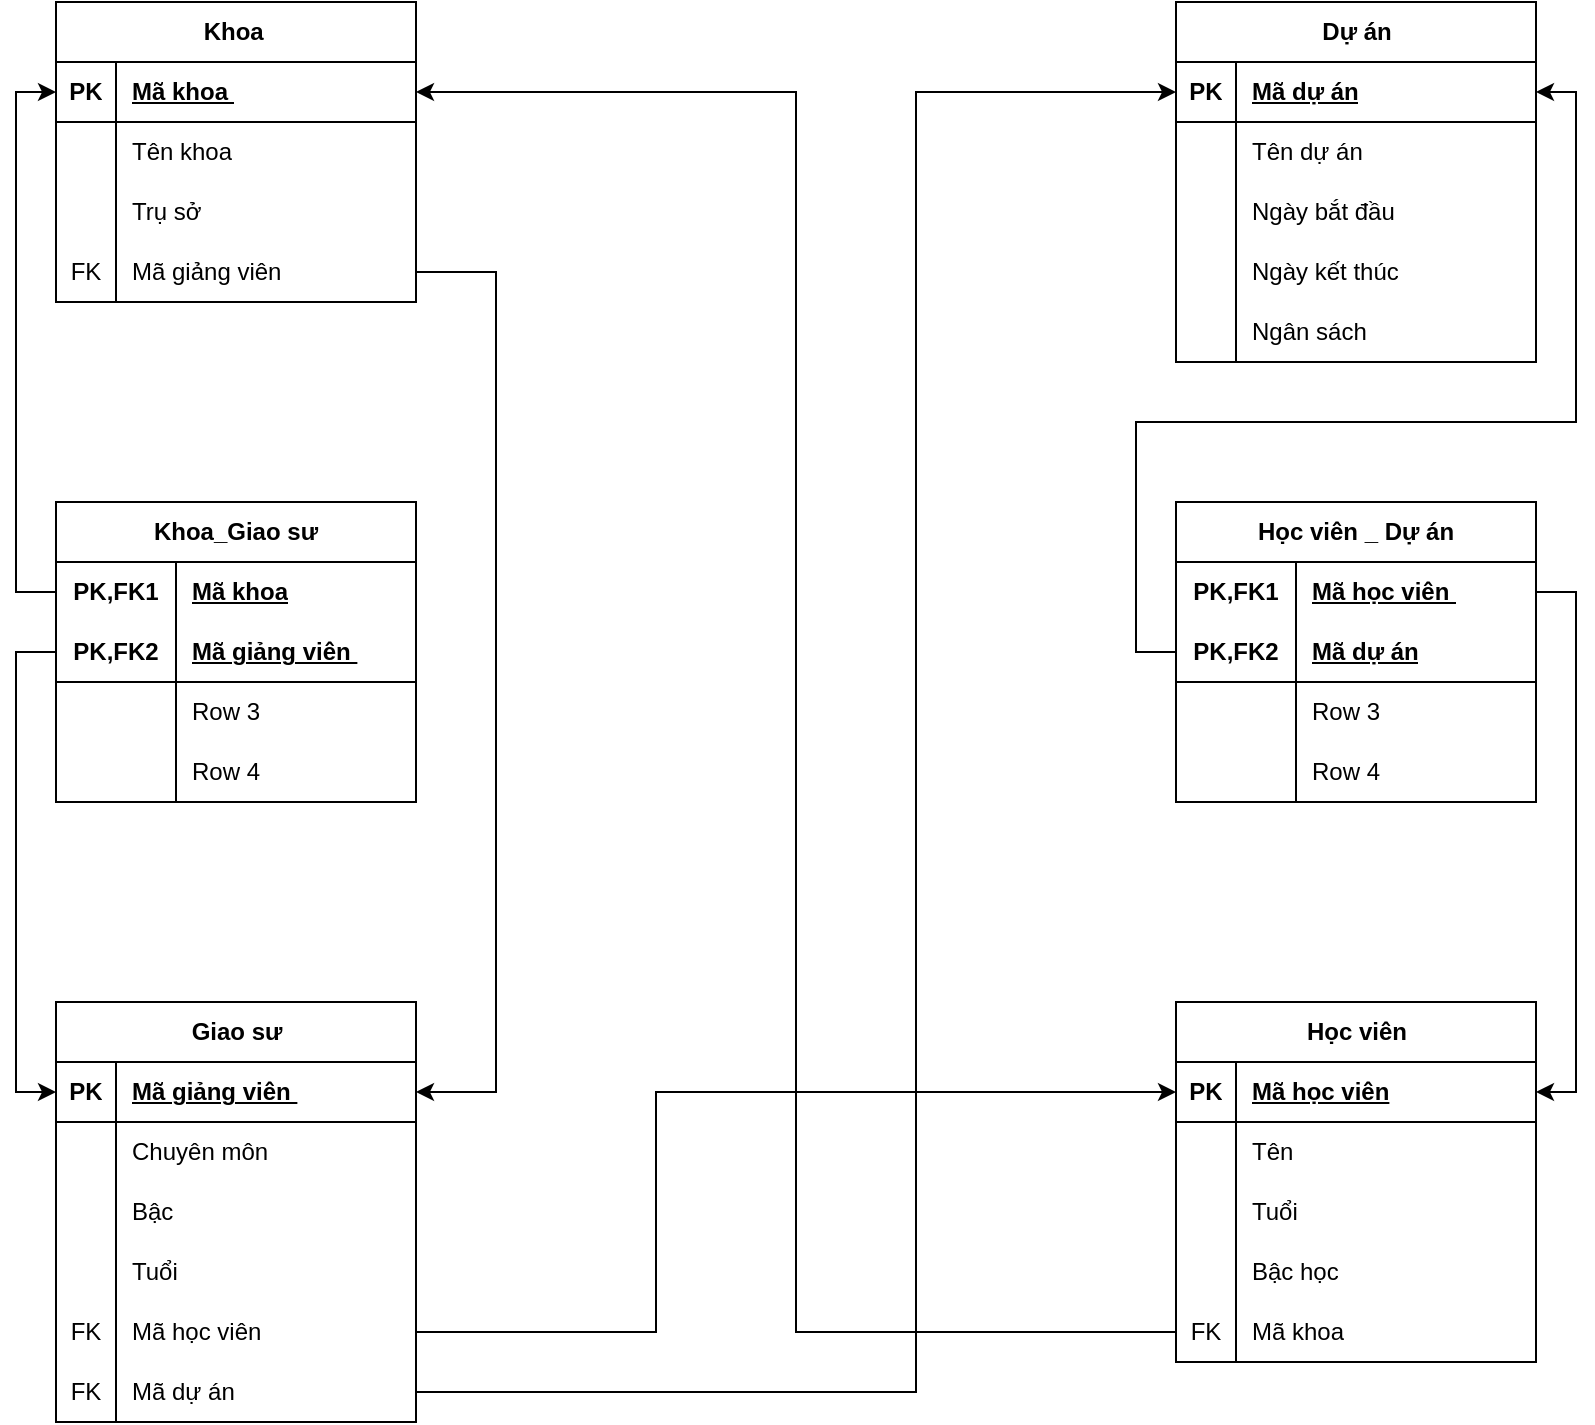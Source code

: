 <mxfile version="26.0.6">
  <diagram name="Trang-1" id="6QtBKkPydZ-kpwwm0v46">
    <mxGraphModel dx="1508" dy="665" grid="1" gridSize="10" guides="1" tooltips="1" connect="1" arrows="1" fold="1" page="1" pageScale="1" pageWidth="827" pageHeight="1169" math="0" shadow="0">
      <root>
        <mxCell id="0" />
        <mxCell id="1" parent="0" />
        <mxCell id="eDtfJpNXwU-GqN2cjO1N-1" value="Khoa&amp;nbsp;" style="shape=table;startSize=30;container=1;collapsible=1;childLayout=tableLayout;fixedRows=1;rowLines=0;fontStyle=1;align=center;resizeLast=1;html=1;" vertex="1" parent="1">
          <mxGeometry x="70" y="70" width="180" height="150" as="geometry" />
        </mxCell>
        <mxCell id="eDtfJpNXwU-GqN2cjO1N-2" value="" style="shape=tableRow;horizontal=0;startSize=0;swimlaneHead=0;swimlaneBody=0;fillColor=none;collapsible=0;dropTarget=0;points=[[0,0.5],[1,0.5]];portConstraint=eastwest;top=0;left=0;right=0;bottom=1;" vertex="1" parent="eDtfJpNXwU-GqN2cjO1N-1">
          <mxGeometry y="30" width="180" height="30" as="geometry" />
        </mxCell>
        <mxCell id="eDtfJpNXwU-GqN2cjO1N-3" value="PK" style="shape=partialRectangle;connectable=0;fillColor=none;top=0;left=0;bottom=0;right=0;fontStyle=1;overflow=hidden;whiteSpace=wrap;html=1;" vertex="1" parent="eDtfJpNXwU-GqN2cjO1N-2">
          <mxGeometry width="30" height="30" as="geometry">
            <mxRectangle width="30" height="30" as="alternateBounds" />
          </mxGeometry>
        </mxCell>
        <mxCell id="eDtfJpNXwU-GqN2cjO1N-4" value="Mã khoa&amp;nbsp;" style="shape=partialRectangle;connectable=0;fillColor=none;top=0;left=0;bottom=0;right=0;align=left;spacingLeft=6;fontStyle=5;overflow=hidden;whiteSpace=wrap;html=1;" vertex="1" parent="eDtfJpNXwU-GqN2cjO1N-2">
          <mxGeometry x="30" width="150" height="30" as="geometry">
            <mxRectangle width="150" height="30" as="alternateBounds" />
          </mxGeometry>
        </mxCell>
        <mxCell id="eDtfJpNXwU-GqN2cjO1N-5" value="" style="shape=tableRow;horizontal=0;startSize=0;swimlaneHead=0;swimlaneBody=0;fillColor=none;collapsible=0;dropTarget=0;points=[[0,0.5],[1,0.5]];portConstraint=eastwest;top=0;left=0;right=0;bottom=0;" vertex="1" parent="eDtfJpNXwU-GqN2cjO1N-1">
          <mxGeometry y="60" width="180" height="30" as="geometry" />
        </mxCell>
        <mxCell id="eDtfJpNXwU-GqN2cjO1N-6" value="" style="shape=partialRectangle;connectable=0;fillColor=none;top=0;left=0;bottom=0;right=0;editable=1;overflow=hidden;whiteSpace=wrap;html=1;" vertex="1" parent="eDtfJpNXwU-GqN2cjO1N-5">
          <mxGeometry width="30" height="30" as="geometry">
            <mxRectangle width="30" height="30" as="alternateBounds" />
          </mxGeometry>
        </mxCell>
        <mxCell id="eDtfJpNXwU-GqN2cjO1N-7" value="Tên khoa" style="shape=partialRectangle;connectable=0;fillColor=none;top=0;left=0;bottom=0;right=0;align=left;spacingLeft=6;overflow=hidden;whiteSpace=wrap;html=1;" vertex="1" parent="eDtfJpNXwU-GqN2cjO1N-5">
          <mxGeometry x="30" width="150" height="30" as="geometry">
            <mxRectangle width="150" height="30" as="alternateBounds" />
          </mxGeometry>
        </mxCell>
        <mxCell id="eDtfJpNXwU-GqN2cjO1N-8" value="" style="shape=tableRow;horizontal=0;startSize=0;swimlaneHead=0;swimlaneBody=0;fillColor=none;collapsible=0;dropTarget=0;points=[[0,0.5],[1,0.5]];portConstraint=eastwest;top=0;left=0;right=0;bottom=0;" vertex="1" parent="eDtfJpNXwU-GqN2cjO1N-1">
          <mxGeometry y="90" width="180" height="30" as="geometry" />
        </mxCell>
        <mxCell id="eDtfJpNXwU-GqN2cjO1N-9" value="" style="shape=partialRectangle;connectable=0;fillColor=none;top=0;left=0;bottom=0;right=0;editable=1;overflow=hidden;whiteSpace=wrap;html=1;" vertex="1" parent="eDtfJpNXwU-GqN2cjO1N-8">
          <mxGeometry width="30" height="30" as="geometry">
            <mxRectangle width="30" height="30" as="alternateBounds" />
          </mxGeometry>
        </mxCell>
        <mxCell id="eDtfJpNXwU-GqN2cjO1N-10" value="Trụ sở" style="shape=partialRectangle;connectable=0;fillColor=none;top=0;left=0;bottom=0;right=0;align=left;spacingLeft=6;overflow=hidden;whiteSpace=wrap;html=1;" vertex="1" parent="eDtfJpNXwU-GqN2cjO1N-8">
          <mxGeometry x="30" width="150" height="30" as="geometry">
            <mxRectangle width="150" height="30" as="alternateBounds" />
          </mxGeometry>
        </mxCell>
        <mxCell id="eDtfJpNXwU-GqN2cjO1N-11" value="" style="shape=tableRow;horizontal=0;startSize=0;swimlaneHead=0;swimlaneBody=0;fillColor=none;collapsible=0;dropTarget=0;points=[[0,0.5],[1,0.5]];portConstraint=eastwest;top=0;left=0;right=0;bottom=0;" vertex="1" parent="eDtfJpNXwU-GqN2cjO1N-1">
          <mxGeometry y="120" width="180" height="30" as="geometry" />
        </mxCell>
        <mxCell id="eDtfJpNXwU-GqN2cjO1N-12" value="FK" style="shape=partialRectangle;connectable=0;fillColor=none;top=0;left=0;bottom=0;right=0;editable=1;overflow=hidden;whiteSpace=wrap;html=1;" vertex="1" parent="eDtfJpNXwU-GqN2cjO1N-11">
          <mxGeometry width="30" height="30" as="geometry">
            <mxRectangle width="30" height="30" as="alternateBounds" />
          </mxGeometry>
        </mxCell>
        <mxCell id="eDtfJpNXwU-GqN2cjO1N-13" value="Mã giảng viên" style="shape=partialRectangle;connectable=0;fillColor=none;top=0;left=0;bottom=0;right=0;align=left;spacingLeft=6;overflow=hidden;whiteSpace=wrap;html=1;" vertex="1" parent="eDtfJpNXwU-GqN2cjO1N-11">
          <mxGeometry x="30" width="150" height="30" as="geometry">
            <mxRectangle width="150" height="30" as="alternateBounds" />
          </mxGeometry>
        </mxCell>
        <mxCell id="eDtfJpNXwU-GqN2cjO1N-14" value="Giao sư" style="shape=table;startSize=30;container=1;collapsible=1;childLayout=tableLayout;fixedRows=1;rowLines=0;fontStyle=1;align=center;resizeLast=1;html=1;" vertex="1" parent="1">
          <mxGeometry x="70" y="570" width="180" height="210" as="geometry" />
        </mxCell>
        <mxCell id="eDtfJpNXwU-GqN2cjO1N-15" value="" style="shape=tableRow;horizontal=0;startSize=0;swimlaneHead=0;swimlaneBody=0;fillColor=none;collapsible=0;dropTarget=0;points=[[0,0.5],[1,0.5]];portConstraint=eastwest;top=0;left=0;right=0;bottom=1;" vertex="1" parent="eDtfJpNXwU-GqN2cjO1N-14">
          <mxGeometry y="30" width="180" height="30" as="geometry" />
        </mxCell>
        <mxCell id="eDtfJpNXwU-GqN2cjO1N-16" value="PK" style="shape=partialRectangle;connectable=0;fillColor=none;top=0;left=0;bottom=0;right=0;fontStyle=1;overflow=hidden;whiteSpace=wrap;html=1;" vertex="1" parent="eDtfJpNXwU-GqN2cjO1N-15">
          <mxGeometry width="30" height="30" as="geometry">
            <mxRectangle width="30" height="30" as="alternateBounds" />
          </mxGeometry>
        </mxCell>
        <mxCell id="eDtfJpNXwU-GqN2cjO1N-17" value="Mã giảng viên&amp;nbsp;" style="shape=partialRectangle;connectable=0;fillColor=none;top=0;left=0;bottom=0;right=0;align=left;spacingLeft=6;fontStyle=5;overflow=hidden;whiteSpace=wrap;html=1;" vertex="1" parent="eDtfJpNXwU-GqN2cjO1N-15">
          <mxGeometry x="30" width="150" height="30" as="geometry">
            <mxRectangle width="150" height="30" as="alternateBounds" />
          </mxGeometry>
        </mxCell>
        <mxCell id="eDtfJpNXwU-GqN2cjO1N-18" value="" style="shape=tableRow;horizontal=0;startSize=0;swimlaneHead=0;swimlaneBody=0;fillColor=none;collapsible=0;dropTarget=0;points=[[0,0.5],[1,0.5]];portConstraint=eastwest;top=0;left=0;right=0;bottom=0;" vertex="1" parent="eDtfJpNXwU-GqN2cjO1N-14">
          <mxGeometry y="60" width="180" height="30" as="geometry" />
        </mxCell>
        <mxCell id="eDtfJpNXwU-GqN2cjO1N-19" value="" style="shape=partialRectangle;connectable=0;fillColor=none;top=0;left=0;bottom=0;right=0;editable=1;overflow=hidden;whiteSpace=wrap;html=1;" vertex="1" parent="eDtfJpNXwU-GqN2cjO1N-18">
          <mxGeometry width="30" height="30" as="geometry">
            <mxRectangle width="30" height="30" as="alternateBounds" />
          </mxGeometry>
        </mxCell>
        <mxCell id="eDtfJpNXwU-GqN2cjO1N-20" value="Chuyên môn" style="shape=partialRectangle;connectable=0;fillColor=none;top=0;left=0;bottom=0;right=0;align=left;spacingLeft=6;overflow=hidden;whiteSpace=wrap;html=1;" vertex="1" parent="eDtfJpNXwU-GqN2cjO1N-18">
          <mxGeometry x="30" width="150" height="30" as="geometry">
            <mxRectangle width="150" height="30" as="alternateBounds" />
          </mxGeometry>
        </mxCell>
        <mxCell id="eDtfJpNXwU-GqN2cjO1N-21" value="" style="shape=tableRow;horizontal=0;startSize=0;swimlaneHead=0;swimlaneBody=0;fillColor=none;collapsible=0;dropTarget=0;points=[[0,0.5],[1,0.5]];portConstraint=eastwest;top=0;left=0;right=0;bottom=0;" vertex="1" parent="eDtfJpNXwU-GqN2cjO1N-14">
          <mxGeometry y="90" width="180" height="30" as="geometry" />
        </mxCell>
        <mxCell id="eDtfJpNXwU-GqN2cjO1N-22" value="" style="shape=partialRectangle;connectable=0;fillColor=none;top=0;left=0;bottom=0;right=0;editable=1;overflow=hidden;whiteSpace=wrap;html=1;" vertex="1" parent="eDtfJpNXwU-GqN2cjO1N-21">
          <mxGeometry width="30" height="30" as="geometry">
            <mxRectangle width="30" height="30" as="alternateBounds" />
          </mxGeometry>
        </mxCell>
        <mxCell id="eDtfJpNXwU-GqN2cjO1N-23" value="Bậc&amp;nbsp;" style="shape=partialRectangle;connectable=0;fillColor=none;top=0;left=0;bottom=0;right=0;align=left;spacingLeft=6;overflow=hidden;whiteSpace=wrap;html=1;" vertex="1" parent="eDtfJpNXwU-GqN2cjO1N-21">
          <mxGeometry x="30" width="150" height="30" as="geometry">
            <mxRectangle width="150" height="30" as="alternateBounds" />
          </mxGeometry>
        </mxCell>
        <mxCell id="eDtfJpNXwU-GqN2cjO1N-24" value="" style="shape=tableRow;horizontal=0;startSize=0;swimlaneHead=0;swimlaneBody=0;fillColor=none;collapsible=0;dropTarget=0;points=[[0,0.5],[1,0.5]];portConstraint=eastwest;top=0;left=0;right=0;bottom=0;" vertex="1" parent="eDtfJpNXwU-GqN2cjO1N-14">
          <mxGeometry y="120" width="180" height="30" as="geometry" />
        </mxCell>
        <mxCell id="eDtfJpNXwU-GqN2cjO1N-25" value="" style="shape=partialRectangle;connectable=0;fillColor=none;top=0;left=0;bottom=0;right=0;editable=1;overflow=hidden;whiteSpace=wrap;html=1;" vertex="1" parent="eDtfJpNXwU-GqN2cjO1N-24">
          <mxGeometry width="30" height="30" as="geometry">
            <mxRectangle width="30" height="30" as="alternateBounds" />
          </mxGeometry>
        </mxCell>
        <mxCell id="eDtfJpNXwU-GqN2cjO1N-26" value="Tuổi" style="shape=partialRectangle;connectable=0;fillColor=none;top=0;left=0;bottom=0;right=0;align=left;spacingLeft=6;overflow=hidden;whiteSpace=wrap;html=1;" vertex="1" parent="eDtfJpNXwU-GqN2cjO1N-24">
          <mxGeometry x="30" width="150" height="30" as="geometry">
            <mxRectangle width="150" height="30" as="alternateBounds" />
          </mxGeometry>
        </mxCell>
        <mxCell id="eDtfJpNXwU-GqN2cjO1N-127" value="" style="shape=tableRow;horizontal=0;startSize=0;swimlaneHead=0;swimlaneBody=0;fillColor=none;collapsible=0;dropTarget=0;points=[[0,0.5],[1,0.5]];portConstraint=eastwest;top=0;left=0;right=0;bottom=0;" vertex="1" parent="eDtfJpNXwU-GqN2cjO1N-14">
          <mxGeometry y="150" width="180" height="30" as="geometry" />
        </mxCell>
        <mxCell id="eDtfJpNXwU-GqN2cjO1N-128" value="FK" style="shape=partialRectangle;connectable=0;fillColor=none;top=0;left=0;bottom=0;right=0;editable=1;overflow=hidden;whiteSpace=wrap;html=1;" vertex="1" parent="eDtfJpNXwU-GqN2cjO1N-127">
          <mxGeometry width="30" height="30" as="geometry">
            <mxRectangle width="30" height="30" as="alternateBounds" />
          </mxGeometry>
        </mxCell>
        <mxCell id="eDtfJpNXwU-GqN2cjO1N-129" value="Mã học viên&amp;nbsp;" style="shape=partialRectangle;connectable=0;fillColor=none;top=0;left=0;bottom=0;right=0;align=left;spacingLeft=6;overflow=hidden;whiteSpace=wrap;html=1;" vertex="1" parent="eDtfJpNXwU-GqN2cjO1N-127">
          <mxGeometry x="30" width="150" height="30" as="geometry">
            <mxRectangle width="150" height="30" as="alternateBounds" />
          </mxGeometry>
        </mxCell>
        <mxCell id="eDtfJpNXwU-GqN2cjO1N-132" value="" style="shape=tableRow;horizontal=0;startSize=0;swimlaneHead=0;swimlaneBody=0;fillColor=none;collapsible=0;dropTarget=0;points=[[0,0.5],[1,0.5]];portConstraint=eastwest;top=0;left=0;right=0;bottom=0;" vertex="1" parent="eDtfJpNXwU-GqN2cjO1N-14">
          <mxGeometry y="180" width="180" height="30" as="geometry" />
        </mxCell>
        <mxCell id="eDtfJpNXwU-GqN2cjO1N-133" value="FK" style="shape=partialRectangle;connectable=0;fillColor=none;top=0;left=0;bottom=0;right=0;editable=1;overflow=hidden;whiteSpace=wrap;html=1;" vertex="1" parent="eDtfJpNXwU-GqN2cjO1N-132">
          <mxGeometry width="30" height="30" as="geometry">
            <mxRectangle width="30" height="30" as="alternateBounds" />
          </mxGeometry>
        </mxCell>
        <mxCell id="eDtfJpNXwU-GqN2cjO1N-134" value="Mã dự án" style="shape=partialRectangle;connectable=0;fillColor=none;top=0;left=0;bottom=0;right=0;align=left;spacingLeft=6;overflow=hidden;whiteSpace=wrap;html=1;" vertex="1" parent="eDtfJpNXwU-GqN2cjO1N-132">
          <mxGeometry x="30" width="150" height="30" as="geometry">
            <mxRectangle width="150" height="30" as="alternateBounds" />
          </mxGeometry>
        </mxCell>
        <mxCell id="eDtfJpNXwU-GqN2cjO1N-27" value="Dự án" style="shape=table;startSize=30;container=1;collapsible=1;childLayout=tableLayout;fixedRows=1;rowLines=0;fontStyle=1;align=center;resizeLast=1;html=1;" vertex="1" parent="1">
          <mxGeometry x="630" y="70" width="180" height="180" as="geometry" />
        </mxCell>
        <mxCell id="eDtfJpNXwU-GqN2cjO1N-28" value="" style="shape=tableRow;horizontal=0;startSize=0;swimlaneHead=0;swimlaneBody=0;fillColor=none;collapsible=0;dropTarget=0;points=[[0,0.5],[1,0.5]];portConstraint=eastwest;top=0;left=0;right=0;bottom=1;" vertex="1" parent="eDtfJpNXwU-GqN2cjO1N-27">
          <mxGeometry y="30" width="180" height="30" as="geometry" />
        </mxCell>
        <mxCell id="eDtfJpNXwU-GqN2cjO1N-29" value="PK" style="shape=partialRectangle;connectable=0;fillColor=none;top=0;left=0;bottom=0;right=0;fontStyle=1;overflow=hidden;whiteSpace=wrap;html=1;" vertex="1" parent="eDtfJpNXwU-GqN2cjO1N-28">
          <mxGeometry width="30" height="30" as="geometry">
            <mxRectangle width="30" height="30" as="alternateBounds" />
          </mxGeometry>
        </mxCell>
        <mxCell id="eDtfJpNXwU-GqN2cjO1N-30" value="Mã dự án" style="shape=partialRectangle;connectable=0;fillColor=none;top=0;left=0;bottom=0;right=0;align=left;spacingLeft=6;fontStyle=5;overflow=hidden;whiteSpace=wrap;html=1;" vertex="1" parent="eDtfJpNXwU-GqN2cjO1N-28">
          <mxGeometry x="30" width="150" height="30" as="geometry">
            <mxRectangle width="150" height="30" as="alternateBounds" />
          </mxGeometry>
        </mxCell>
        <mxCell id="eDtfJpNXwU-GqN2cjO1N-31" value="" style="shape=tableRow;horizontal=0;startSize=0;swimlaneHead=0;swimlaneBody=0;fillColor=none;collapsible=0;dropTarget=0;points=[[0,0.5],[1,0.5]];portConstraint=eastwest;top=0;left=0;right=0;bottom=0;" vertex="1" parent="eDtfJpNXwU-GqN2cjO1N-27">
          <mxGeometry y="60" width="180" height="30" as="geometry" />
        </mxCell>
        <mxCell id="eDtfJpNXwU-GqN2cjO1N-32" value="" style="shape=partialRectangle;connectable=0;fillColor=none;top=0;left=0;bottom=0;right=0;editable=1;overflow=hidden;whiteSpace=wrap;html=1;" vertex="1" parent="eDtfJpNXwU-GqN2cjO1N-31">
          <mxGeometry width="30" height="30" as="geometry">
            <mxRectangle width="30" height="30" as="alternateBounds" />
          </mxGeometry>
        </mxCell>
        <mxCell id="eDtfJpNXwU-GqN2cjO1N-33" value="Tên dự án" style="shape=partialRectangle;connectable=0;fillColor=none;top=0;left=0;bottom=0;right=0;align=left;spacingLeft=6;overflow=hidden;whiteSpace=wrap;html=1;" vertex="1" parent="eDtfJpNXwU-GqN2cjO1N-31">
          <mxGeometry x="30" width="150" height="30" as="geometry">
            <mxRectangle width="150" height="30" as="alternateBounds" />
          </mxGeometry>
        </mxCell>
        <mxCell id="eDtfJpNXwU-GqN2cjO1N-34" value="" style="shape=tableRow;horizontal=0;startSize=0;swimlaneHead=0;swimlaneBody=0;fillColor=none;collapsible=0;dropTarget=0;points=[[0,0.5],[1,0.5]];portConstraint=eastwest;top=0;left=0;right=0;bottom=0;" vertex="1" parent="eDtfJpNXwU-GqN2cjO1N-27">
          <mxGeometry y="90" width="180" height="30" as="geometry" />
        </mxCell>
        <mxCell id="eDtfJpNXwU-GqN2cjO1N-35" value="" style="shape=partialRectangle;connectable=0;fillColor=none;top=0;left=0;bottom=0;right=0;editable=1;overflow=hidden;whiteSpace=wrap;html=1;" vertex="1" parent="eDtfJpNXwU-GqN2cjO1N-34">
          <mxGeometry width="30" height="30" as="geometry">
            <mxRectangle width="30" height="30" as="alternateBounds" />
          </mxGeometry>
        </mxCell>
        <mxCell id="eDtfJpNXwU-GqN2cjO1N-36" value="Ngày bắt đầu&amp;nbsp;" style="shape=partialRectangle;connectable=0;fillColor=none;top=0;left=0;bottom=0;right=0;align=left;spacingLeft=6;overflow=hidden;whiteSpace=wrap;html=1;" vertex="1" parent="eDtfJpNXwU-GqN2cjO1N-34">
          <mxGeometry x="30" width="150" height="30" as="geometry">
            <mxRectangle width="150" height="30" as="alternateBounds" />
          </mxGeometry>
        </mxCell>
        <mxCell id="eDtfJpNXwU-GqN2cjO1N-37" value="" style="shape=tableRow;horizontal=0;startSize=0;swimlaneHead=0;swimlaneBody=0;fillColor=none;collapsible=0;dropTarget=0;points=[[0,0.5],[1,0.5]];portConstraint=eastwest;top=0;left=0;right=0;bottom=0;" vertex="1" parent="eDtfJpNXwU-GqN2cjO1N-27">
          <mxGeometry y="120" width="180" height="30" as="geometry" />
        </mxCell>
        <mxCell id="eDtfJpNXwU-GqN2cjO1N-38" value="" style="shape=partialRectangle;connectable=0;fillColor=none;top=0;left=0;bottom=0;right=0;editable=1;overflow=hidden;whiteSpace=wrap;html=1;" vertex="1" parent="eDtfJpNXwU-GqN2cjO1N-37">
          <mxGeometry width="30" height="30" as="geometry">
            <mxRectangle width="30" height="30" as="alternateBounds" />
          </mxGeometry>
        </mxCell>
        <mxCell id="eDtfJpNXwU-GqN2cjO1N-39" value="Ngày kết thúc" style="shape=partialRectangle;connectable=0;fillColor=none;top=0;left=0;bottom=0;right=0;align=left;spacingLeft=6;overflow=hidden;whiteSpace=wrap;html=1;" vertex="1" parent="eDtfJpNXwU-GqN2cjO1N-37">
          <mxGeometry x="30" width="150" height="30" as="geometry">
            <mxRectangle width="150" height="30" as="alternateBounds" />
          </mxGeometry>
        </mxCell>
        <mxCell id="eDtfJpNXwU-GqN2cjO1N-40" value="" style="shape=tableRow;horizontal=0;startSize=0;swimlaneHead=0;swimlaneBody=0;fillColor=none;collapsible=0;dropTarget=0;points=[[0,0.5],[1,0.5]];portConstraint=eastwest;top=0;left=0;right=0;bottom=0;" vertex="1" parent="eDtfJpNXwU-GqN2cjO1N-27">
          <mxGeometry y="150" width="180" height="30" as="geometry" />
        </mxCell>
        <mxCell id="eDtfJpNXwU-GqN2cjO1N-41" value="" style="shape=partialRectangle;connectable=0;fillColor=none;top=0;left=0;bottom=0;right=0;editable=1;overflow=hidden;whiteSpace=wrap;html=1;" vertex="1" parent="eDtfJpNXwU-GqN2cjO1N-40">
          <mxGeometry width="30" height="30" as="geometry">
            <mxRectangle width="30" height="30" as="alternateBounds" />
          </mxGeometry>
        </mxCell>
        <mxCell id="eDtfJpNXwU-GqN2cjO1N-42" value="Ngân sách" style="shape=partialRectangle;connectable=0;fillColor=none;top=0;left=0;bottom=0;right=0;align=left;spacingLeft=6;overflow=hidden;whiteSpace=wrap;html=1;" vertex="1" parent="eDtfJpNXwU-GqN2cjO1N-40">
          <mxGeometry x="30" width="150" height="30" as="geometry">
            <mxRectangle width="150" height="30" as="alternateBounds" />
          </mxGeometry>
        </mxCell>
        <mxCell id="eDtfJpNXwU-GqN2cjO1N-43" value="Học viên" style="shape=table;startSize=30;container=1;collapsible=1;childLayout=tableLayout;fixedRows=1;rowLines=0;fontStyle=1;align=center;resizeLast=1;html=1;" vertex="1" parent="1">
          <mxGeometry x="630" y="570" width="180" height="180" as="geometry" />
        </mxCell>
        <mxCell id="eDtfJpNXwU-GqN2cjO1N-44" value="" style="shape=tableRow;horizontal=0;startSize=0;swimlaneHead=0;swimlaneBody=0;fillColor=none;collapsible=0;dropTarget=0;points=[[0,0.5],[1,0.5]];portConstraint=eastwest;top=0;left=0;right=0;bottom=1;" vertex="1" parent="eDtfJpNXwU-GqN2cjO1N-43">
          <mxGeometry y="30" width="180" height="30" as="geometry" />
        </mxCell>
        <mxCell id="eDtfJpNXwU-GqN2cjO1N-45" value="PK" style="shape=partialRectangle;connectable=0;fillColor=none;top=0;left=0;bottom=0;right=0;fontStyle=1;overflow=hidden;whiteSpace=wrap;html=1;" vertex="1" parent="eDtfJpNXwU-GqN2cjO1N-44">
          <mxGeometry width="30" height="30" as="geometry">
            <mxRectangle width="30" height="30" as="alternateBounds" />
          </mxGeometry>
        </mxCell>
        <mxCell id="eDtfJpNXwU-GqN2cjO1N-46" value="Mã học viên" style="shape=partialRectangle;connectable=0;fillColor=none;top=0;left=0;bottom=0;right=0;align=left;spacingLeft=6;fontStyle=5;overflow=hidden;whiteSpace=wrap;html=1;" vertex="1" parent="eDtfJpNXwU-GqN2cjO1N-44">
          <mxGeometry x="30" width="150" height="30" as="geometry">
            <mxRectangle width="150" height="30" as="alternateBounds" />
          </mxGeometry>
        </mxCell>
        <mxCell id="eDtfJpNXwU-GqN2cjO1N-47" value="" style="shape=tableRow;horizontal=0;startSize=0;swimlaneHead=0;swimlaneBody=0;fillColor=none;collapsible=0;dropTarget=0;points=[[0,0.5],[1,0.5]];portConstraint=eastwest;top=0;left=0;right=0;bottom=0;" vertex="1" parent="eDtfJpNXwU-GqN2cjO1N-43">
          <mxGeometry y="60" width="180" height="30" as="geometry" />
        </mxCell>
        <mxCell id="eDtfJpNXwU-GqN2cjO1N-48" value="" style="shape=partialRectangle;connectable=0;fillColor=none;top=0;left=0;bottom=0;right=0;editable=1;overflow=hidden;whiteSpace=wrap;html=1;" vertex="1" parent="eDtfJpNXwU-GqN2cjO1N-47">
          <mxGeometry width="30" height="30" as="geometry">
            <mxRectangle width="30" height="30" as="alternateBounds" />
          </mxGeometry>
        </mxCell>
        <mxCell id="eDtfJpNXwU-GqN2cjO1N-49" value="Tên" style="shape=partialRectangle;connectable=0;fillColor=none;top=0;left=0;bottom=0;right=0;align=left;spacingLeft=6;overflow=hidden;whiteSpace=wrap;html=1;" vertex="1" parent="eDtfJpNXwU-GqN2cjO1N-47">
          <mxGeometry x="30" width="150" height="30" as="geometry">
            <mxRectangle width="150" height="30" as="alternateBounds" />
          </mxGeometry>
        </mxCell>
        <mxCell id="eDtfJpNXwU-GqN2cjO1N-50" value="" style="shape=tableRow;horizontal=0;startSize=0;swimlaneHead=0;swimlaneBody=0;fillColor=none;collapsible=0;dropTarget=0;points=[[0,0.5],[1,0.5]];portConstraint=eastwest;top=0;left=0;right=0;bottom=0;" vertex="1" parent="eDtfJpNXwU-GqN2cjO1N-43">
          <mxGeometry y="90" width="180" height="30" as="geometry" />
        </mxCell>
        <mxCell id="eDtfJpNXwU-GqN2cjO1N-51" value="" style="shape=partialRectangle;connectable=0;fillColor=none;top=0;left=0;bottom=0;right=0;editable=1;overflow=hidden;whiteSpace=wrap;html=1;" vertex="1" parent="eDtfJpNXwU-GqN2cjO1N-50">
          <mxGeometry width="30" height="30" as="geometry">
            <mxRectangle width="30" height="30" as="alternateBounds" />
          </mxGeometry>
        </mxCell>
        <mxCell id="eDtfJpNXwU-GqN2cjO1N-52" value="Tuổi" style="shape=partialRectangle;connectable=0;fillColor=none;top=0;left=0;bottom=0;right=0;align=left;spacingLeft=6;overflow=hidden;whiteSpace=wrap;html=1;" vertex="1" parent="eDtfJpNXwU-GqN2cjO1N-50">
          <mxGeometry x="30" width="150" height="30" as="geometry">
            <mxRectangle width="150" height="30" as="alternateBounds" />
          </mxGeometry>
        </mxCell>
        <mxCell id="eDtfJpNXwU-GqN2cjO1N-53" value="" style="shape=tableRow;horizontal=0;startSize=0;swimlaneHead=0;swimlaneBody=0;fillColor=none;collapsible=0;dropTarget=0;points=[[0,0.5],[1,0.5]];portConstraint=eastwest;top=0;left=0;right=0;bottom=0;" vertex="1" parent="eDtfJpNXwU-GqN2cjO1N-43">
          <mxGeometry y="120" width="180" height="30" as="geometry" />
        </mxCell>
        <mxCell id="eDtfJpNXwU-GqN2cjO1N-54" value="" style="shape=partialRectangle;connectable=0;fillColor=none;top=0;left=0;bottom=0;right=0;editable=1;overflow=hidden;whiteSpace=wrap;html=1;" vertex="1" parent="eDtfJpNXwU-GqN2cjO1N-53">
          <mxGeometry width="30" height="30" as="geometry">
            <mxRectangle width="30" height="30" as="alternateBounds" />
          </mxGeometry>
        </mxCell>
        <mxCell id="eDtfJpNXwU-GqN2cjO1N-55" value="Bậc học" style="shape=partialRectangle;connectable=0;fillColor=none;top=0;left=0;bottom=0;right=0;align=left;spacingLeft=6;overflow=hidden;whiteSpace=wrap;html=1;" vertex="1" parent="eDtfJpNXwU-GqN2cjO1N-53">
          <mxGeometry x="30" width="150" height="30" as="geometry">
            <mxRectangle width="150" height="30" as="alternateBounds" />
          </mxGeometry>
        </mxCell>
        <mxCell id="eDtfJpNXwU-GqN2cjO1N-124" value="" style="shape=tableRow;horizontal=0;startSize=0;swimlaneHead=0;swimlaneBody=0;fillColor=none;collapsible=0;dropTarget=0;points=[[0,0.5],[1,0.5]];portConstraint=eastwest;top=0;left=0;right=0;bottom=0;" vertex="1" parent="eDtfJpNXwU-GqN2cjO1N-43">
          <mxGeometry y="150" width="180" height="30" as="geometry" />
        </mxCell>
        <mxCell id="eDtfJpNXwU-GqN2cjO1N-125" value="FK" style="shape=partialRectangle;connectable=0;fillColor=none;top=0;left=0;bottom=0;right=0;editable=1;overflow=hidden;whiteSpace=wrap;html=1;" vertex="1" parent="eDtfJpNXwU-GqN2cjO1N-124">
          <mxGeometry width="30" height="30" as="geometry">
            <mxRectangle width="30" height="30" as="alternateBounds" />
          </mxGeometry>
        </mxCell>
        <mxCell id="eDtfJpNXwU-GqN2cjO1N-126" value="Mã khoa" style="shape=partialRectangle;connectable=0;fillColor=none;top=0;left=0;bottom=0;right=0;align=left;spacingLeft=6;overflow=hidden;whiteSpace=wrap;html=1;" vertex="1" parent="eDtfJpNXwU-GqN2cjO1N-124">
          <mxGeometry x="30" width="150" height="30" as="geometry">
            <mxRectangle width="150" height="30" as="alternateBounds" />
          </mxGeometry>
        </mxCell>
        <mxCell id="eDtfJpNXwU-GqN2cjO1N-82" value="Học viên _ Dự án" style="shape=table;startSize=30;container=1;collapsible=1;childLayout=tableLayout;fixedRows=1;rowLines=0;fontStyle=1;align=center;resizeLast=1;html=1;whiteSpace=wrap;" vertex="1" parent="1">
          <mxGeometry x="630" y="320" width="180" height="150" as="geometry" />
        </mxCell>
        <mxCell id="eDtfJpNXwU-GqN2cjO1N-83" value="" style="shape=tableRow;horizontal=0;startSize=0;swimlaneHead=0;swimlaneBody=0;fillColor=none;collapsible=0;dropTarget=0;points=[[0,0.5],[1,0.5]];portConstraint=eastwest;top=0;left=0;right=0;bottom=0;html=1;" vertex="1" parent="eDtfJpNXwU-GqN2cjO1N-82">
          <mxGeometry y="30" width="180" height="30" as="geometry" />
        </mxCell>
        <mxCell id="eDtfJpNXwU-GqN2cjO1N-84" value="PK,FK1" style="shape=partialRectangle;connectable=0;fillColor=none;top=0;left=0;bottom=0;right=0;fontStyle=1;overflow=hidden;html=1;whiteSpace=wrap;" vertex="1" parent="eDtfJpNXwU-GqN2cjO1N-83">
          <mxGeometry width="60" height="30" as="geometry">
            <mxRectangle width="60" height="30" as="alternateBounds" />
          </mxGeometry>
        </mxCell>
        <mxCell id="eDtfJpNXwU-GqN2cjO1N-85" value="Mã học viên&amp;nbsp;" style="shape=partialRectangle;connectable=0;fillColor=none;top=0;left=0;bottom=0;right=0;align=left;spacingLeft=6;fontStyle=5;overflow=hidden;html=1;whiteSpace=wrap;" vertex="1" parent="eDtfJpNXwU-GqN2cjO1N-83">
          <mxGeometry x="60" width="120" height="30" as="geometry">
            <mxRectangle width="120" height="30" as="alternateBounds" />
          </mxGeometry>
        </mxCell>
        <mxCell id="eDtfJpNXwU-GqN2cjO1N-86" value="" style="shape=tableRow;horizontal=0;startSize=0;swimlaneHead=0;swimlaneBody=0;fillColor=none;collapsible=0;dropTarget=0;points=[[0,0.5],[1,0.5]];portConstraint=eastwest;top=0;left=0;right=0;bottom=1;html=1;" vertex="1" parent="eDtfJpNXwU-GqN2cjO1N-82">
          <mxGeometry y="60" width="180" height="30" as="geometry" />
        </mxCell>
        <mxCell id="eDtfJpNXwU-GqN2cjO1N-87" value="PK,FK2" style="shape=partialRectangle;connectable=0;fillColor=none;top=0;left=0;bottom=0;right=0;fontStyle=1;overflow=hidden;html=1;whiteSpace=wrap;" vertex="1" parent="eDtfJpNXwU-GqN2cjO1N-86">
          <mxGeometry width="60" height="30" as="geometry">
            <mxRectangle width="60" height="30" as="alternateBounds" />
          </mxGeometry>
        </mxCell>
        <mxCell id="eDtfJpNXwU-GqN2cjO1N-88" value="Mã dự án" style="shape=partialRectangle;connectable=0;fillColor=none;top=0;left=0;bottom=0;right=0;align=left;spacingLeft=6;fontStyle=5;overflow=hidden;html=1;whiteSpace=wrap;" vertex="1" parent="eDtfJpNXwU-GqN2cjO1N-86">
          <mxGeometry x="60" width="120" height="30" as="geometry">
            <mxRectangle width="120" height="30" as="alternateBounds" />
          </mxGeometry>
        </mxCell>
        <mxCell id="eDtfJpNXwU-GqN2cjO1N-89" value="" style="shape=tableRow;horizontal=0;startSize=0;swimlaneHead=0;swimlaneBody=0;fillColor=none;collapsible=0;dropTarget=0;points=[[0,0.5],[1,0.5]];portConstraint=eastwest;top=0;left=0;right=0;bottom=0;html=1;" vertex="1" parent="eDtfJpNXwU-GqN2cjO1N-82">
          <mxGeometry y="90" width="180" height="30" as="geometry" />
        </mxCell>
        <mxCell id="eDtfJpNXwU-GqN2cjO1N-90" value="" style="shape=partialRectangle;connectable=0;fillColor=none;top=0;left=0;bottom=0;right=0;editable=1;overflow=hidden;html=1;whiteSpace=wrap;" vertex="1" parent="eDtfJpNXwU-GqN2cjO1N-89">
          <mxGeometry width="60" height="30" as="geometry">
            <mxRectangle width="60" height="30" as="alternateBounds" />
          </mxGeometry>
        </mxCell>
        <mxCell id="eDtfJpNXwU-GqN2cjO1N-91" value="Row 3" style="shape=partialRectangle;connectable=0;fillColor=none;top=0;left=0;bottom=0;right=0;align=left;spacingLeft=6;overflow=hidden;html=1;whiteSpace=wrap;" vertex="1" parent="eDtfJpNXwU-GqN2cjO1N-89">
          <mxGeometry x="60" width="120" height="30" as="geometry">
            <mxRectangle width="120" height="30" as="alternateBounds" />
          </mxGeometry>
        </mxCell>
        <mxCell id="eDtfJpNXwU-GqN2cjO1N-92" value="" style="shape=tableRow;horizontal=0;startSize=0;swimlaneHead=0;swimlaneBody=0;fillColor=none;collapsible=0;dropTarget=0;points=[[0,0.5],[1,0.5]];portConstraint=eastwest;top=0;left=0;right=0;bottom=0;html=1;" vertex="1" parent="eDtfJpNXwU-GqN2cjO1N-82">
          <mxGeometry y="120" width="180" height="30" as="geometry" />
        </mxCell>
        <mxCell id="eDtfJpNXwU-GqN2cjO1N-93" value="" style="shape=partialRectangle;connectable=0;fillColor=none;top=0;left=0;bottom=0;right=0;editable=1;overflow=hidden;html=1;whiteSpace=wrap;" vertex="1" parent="eDtfJpNXwU-GqN2cjO1N-92">
          <mxGeometry width="60" height="30" as="geometry">
            <mxRectangle width="60" height="30" as="alternateBounds" />
          </mxGeometry>
        </mxCell>
        <mxCell id="eDtfJpNXwU-GqN2cjO1N-94" value="Row 4" style="shape=partialRectangle;connectable=0;fillColor=none;top=0;left=0;bottom=0;right=0;align=left;spacingLeft=6;overflow=hidden;html=1;whiteSpace=wrap;" vertex="1" parent="eDtfJpNXwU-GqN2cjO1N-92">
          <mxGeometry x="60" width="120" height="30" as="geometry">
            <mxRectangle width="120" height="30" as="alternateBounds" />
          </mxGeometry>
        </mxCell>
        <mxCell id="eDtfJpNXwU-GqN2cjO1N-108" value="Khoa_Giao sư" style="shape=table;startSize=30;container=1;collapsible=1;childLayout=tableLayout;fixedRows=1;rowLines=0;fontStyle=1;align=center;resizeLast=1;html=1;whiteSpace=wrap;" vertex="1" parent="1">
          <mxGeometry x="70" y="320" width="180" height="150" as="geometry" />
        </mxCell>
        <mxCell id="eDtfJpNXwU-GqN2cjO1N-109" value="" style="shape=tableRow;horizontal=0;startSize=0;swimlaneHead=0;swimlaneBody=0;fillColor=none;collapsible=0;dropTarget=0;points=[[0,0.5],[1,0.5]];portConstraint=eastwest;top=0;left=0;right=0;bottom=0;html=1;" vertex="1" parent="eDtfJpNXwU-GqN2cjO1N-108">
          <mxGeometry y="30" width="180" height="30" as="geometry" />
        </mxCell>
        <mxCell id="eDtfJpNXwU-GqN2cjO1N-110" value="PK,FK1" style="shape=partialRectangle;connectable=0;fillColor=none;top=0;left=0;bottom=0;right=0;fontStyle=1;overflow=hidden;html=1;whiteSpace=wrap;" vertex="1" parent="eDtfJpNXwU-GqN2cjO1N-109">
          <mxGeometry width="60" height="30" as="geometry">
            <mxRectangle width="60" height="30" as="alternateBounds" />
          </mxGeometry>
        </mxCell>
        <mxCell id="eDtfJpNXwU-GqN2cjO1N-111" value="Mã khoa" style="shape=partialRectangle;connectable=0;fillColor=none;top=0;left=0;bottom=0;right=0;align=left;spacingLeft=6;fontStyle=5;overflow=hidden;html=1;whiteSpace=wrap;" vertex="1" parent="eDtfJpNXwU-GqN2cjO1N-109">
          <mxGeometry x="60" width="120" height="30" as="geometry">
            <mxRectangle width="120" height="30" as="alternateBounds" />
          </mxGeometry>
        </mxCell>
        <mxCell id="eDtfJpNXwU-GqN2cjO1N-112" value="" style="shape=tableRow;horizontal=0;startSize=0;swimlaneHead=0;swimlaneBody=0;fillColor=none;collapsible=0;dropTarget=0;points=[[0,0.5],[1,0.5]];portConstraint=eastwest;top=0;left=0;right=0;bottom=1;html=1;" vertex="1" parent="eDtfJpNXwU-GqN2cjO1N-108">
          <mxGeometry y="60" width="180" height="30" as="geometry" />
        </mxCell>
        <mxCell id="eDtfJpNXwU-GqN2cjO1N-113" value="PK,FK2" style="shape=partialRectangle;connectable=0;fillColor=none;top=0;left=0;bottom=0;right=0;fontStyle=1;overflow=hidden;html=1;whiteSpace=wrap;" vertex="1" parent="eDtfJpNXwU-GqN2cjO1N-112">
          <mxGeometry width="60" height="30" as="geometry">
            <mxRectangle width="60" height="30" as="alternateBounds" />
          </mxGeometry>
        </mxCell>
        <mxCell id="eDtfJpNXwU-GqN2cjO1N-114" value="Mã giảng viên&amp;nbsp;" style="shape=partialRectangle;connectable=0;fillColor=none;top=0;left=0;bottom=0;right=0;align=left;spacingLeft=6;fontStyle=5;overflow=hidden;html=1;whiteSpace=wrap;" vertex="1" parent="eDtfJpNXwU-GqN2cjO1N-112">
          <mxGeometry x="60" width="120" height="30" as="geometry">
            <mxRectangle width="120" height="30" as="alternateBounds" />
          </mxGeometry>
        </mxCell>
        <mxCell id="eDtfJpNXwU-GqN2cjO1N-115" value="" style="shape=tableRow;horizontal=0;startSize=0;swimlaneHead=0;swimlaneBody=0;fillColor=none;collapsible=0;dropTarget=0;points=[[0,0.5],[1,0.5]];portConstraint=eastwest;top=0;left=0;right=0;bottom=0;html=1;" vertex="1" parent="eDtfJpNXwU-GqN2cjO1N-108">
          <mxGeometry y="90" width="180" height="30" as="geometry" />
        </mxCell>
        <mxCell id="eDtfJpNXwU-GqN2cjO1N-116" value="" style="shape=partialRectangle;connectable=0;fillColor=none;top=0;left=0;bottom=0;right=0;editable=1;overflow=hidden;html=1;whiteSpace=wrap;" vertex="1" parent="eDtfJpNXwU-GqN2cjO1N-115">
          <mxGeometry width="60" height="30" as="geometry">
            <mxRectangle width="60" height="30" as="alternateBounds" />
          </mxGeometry>
        </mxCell>
        <mxCell id="eDtfJpNXwU-GqN2cjO1N-117" value="Row 3" style="shape=partialRectangle;connectable=0;fillColor=none;top=0;left=0;bottom=0;right=0;align=left;spacingLeft=6;overflow=hidden;html=1;whiteSpace=wrap;" vertex="1" parent="eDtfJpNXwU-GqN2cjO1N-115">
          <mxGeometry x="60" width="120" height="30" as="geometry">
            <mxRectangle width="120" height="30" as="alternateBounds" />
          </mxGeometry>
        </mxCell>
        <mxCell id="eDtfJpNXwU-GqN2cjO1N-118" value="" style="shape=tableRow;horizontal=0;startSize=0;swimlaneHead=0;swimlaneBody=0;fillColor=none;collapsible=0;dropTarget=0;points=[[0,0.5],[1,0.5]];portConstraint=eastwest;top=0;left=0;right=0;bottom=0;html=1;" vertex="1" parent="eDtfJpNXwU-GqN2cjO1N-108">
          <mxGeometry y="120" width="180" height="30" as="geometry" />
        </mxCell>
        <mxCell id="eDtfJpNXwU-GqN2cjO1N-119" value="" style="shape=partialRectangle;connectable=0;fillColor=none;top=0;left=0;bottom=0;right=0;editable=1;overflow=hidden;html=1;whiteSpace=wrap;" vertex="1" parent="eDtfJpNXwU-GqN2cjO1N-118">
          <mxGeometry width="60" height="30" as="geometry">
            <mxRectangle width="60" height="30" as="alternateBounds" />
          </mxGeometry>
        </mxCell>
        <mxCell id="eDtfJpNXwU-GqN2cjO1N-120" value="Row 4" style="shape=partialRectangle;connectable=0;fillColor=none;top=0;left=0;bottom=0;right=0;align=left;spacingLeft=6;overflow=hidden;html=1;whiteSpace=wrap;" vertex="1" parent="eDtfJpNXwU-GqN2cjO1N-118">
          <mxGeometry x="60" width="120" height="30" as="geometry">
            <mxRectangle width="120" height="30" as="alternateBounds" />
          </mxGeometry>
        </mxCell>
        <mxCell id="eDtfJpNXwU-GqN2cjO1N-136" style="edgeStyle=orthogonalEdgeStyle;rounded=0;orthogonalLoop=1;jettySize=auto;html=1;entryX=1;entryY=0.5;entryDx=0;entryDy=0;" edge="1" parent="1" source="eDtfJpNXwU-GqN2cjO1N-11" target="eDtfJpNXwU-GqN2cjO1N-15">
          <mxGeometry relative="1" as="geometry">
            <Array as="points">
              <mxPoint x="290" y="205" />
              <mxPoint x="290" y="615" />
            </Array>
          </mxGeometry>
        </mxCell>
        <mxCell id="eDtfJpNXwU-GqN2cjO1N-137" style="edgeStyle=orthogonalEdgeStyle;rounded=0;orthogonalLoop=1;jettySize=auto;html=1;entryX=1;entryY=0.5;entryDx=0;entryDy=0;" edge="1" parent="1" source="eDtfJpNXwU-GqN2cjO1N-124" target="eDtfJpNXwU-GqN2cjO1N-2">
          <mxGeometry relative="1" as="geometry" />
        </mxCell>
        <mxCell id="eDtfJpNXwU-GqN2cjO1N-138" style="edgeStyle=orthogonalEdgeStyle;rounded=0;orthogonalLoop=1;jettySize=auto;html=1;entryX=0;entryY=0.5;entryDx=0;entryDy=0;" edge="1" parent="1" source="eDtfJpNXwU-GqN2cjO1N-132" target="eDtfJpNXwU-GqN2cjO1N-28">
          <mxGeometry relative="1" as="geometry">
            <Array as="points">
              <mxPoint x="500" y="765" />
              <mxPoint x="500" y="115" />
            </Array>
          </mxGeometry>
        </mxCell>
        <mxCell id="eDtfJpNXwU-GqN2cjO1N-139" style="edgeStyle=orthogonalEdgeStyle;rounded=0;orthogonalLoop=1;jettySize=auto;html=1;entryX=0;entryY=0.5;entryDx=0;entryDy=0;" edge="1" parent="1" source="eDtfJpNXwU-GqN2cjO1N-127" target="eDtfJpNXwU-GqN2cjO1N-44">
          <mxGeometry relative="1" as="geometry">
            <Array as="points">
              <mxPoint x="370" y="735" />
              <mxPoint x="370" y="615" />
            </Array>
          </mxGeometry>
        </mxCell>
        <mxCell id="eDtfJpNXwU-GqN2cjO1N-140" style="edgeStyle=orthogonalEdgeStyle;rounded=0;orthogonalLoop=1;jettySize=auto;html=1;entryX=0;entryY=0.5;entryDx=0;entryDy=0;" edge="1" parent="1" source="eDtfJpNXwU-GqN2cjO1N-109" target="eDtfJpNXwU-GqN2cjO1N-2">
          <mxGeometry relative="1" as="geometry" />
        </mxCell>
        <mxCell id="eDtfJpNXwU-GqN2cjO1N-141" style="edgeStyle=orthogonalEdgeStyle;rounded=0;orthogonalLoop=1;jettySize=auto;html=1;entryX=0;entryY=0.5;entryDx=0;entryDy=0;" edge="1" parent="1" source="eDtfJpNXwU-GqN2cjO1N-112" target="eDtfJpNXwU-GqN2cjO1N-15">
          <mxGeometry relative="1" as="geometry" />
        </mxCell>
        <mxCell id="eDtfJpNXwU-GqN2cjO1N-142" style="edgeStyle=orthogonalEdgeStyle;rounded=0;orthogonalLoop=1;jettySize=auto;html=1;entryX=1;entryY=0.5;entryDx=0;entryDy=0;" edge="1" parent="1" source="eDtfJpNXwU-GqN2cjO1N-83" target="eDtfJpNXwU-GqN2cjO1N-44">
          <mxGeometry relative="1" as="geometry">
            <Array as="points">
              <mxPoint x="830" y="365" />
              <mxPoint x="830" y="615" />
            </Array>
          </mxGeometry>
        </mxCell>
        <mxCell id="eDtfJpNXwU-GqN2cjO1N-143" style="edgeStyle=orthogonalEdgeStyle;rounded=0;orthogonalLoop=1;jettySize=auto;html=1;entryX=1;entryY=0.5;entryDx=0;entryDy=0;" edge="1" parent="1" source="eDtfJpNXwU-GqN2cjO1N-86" target="eDtfJpNXwU-GqN2cjO1N-28">
          <mxGeometry relative="1" as="geometry">
            <Array as="points">
              <mxPoint x="610" y="395" />
              <mxPoint x="610" y="280" />
              <mxPoint x="830" y="280" />
              <mxPoint x="830" y="115" />
            </Array>
          </mxGeometry>
        </mxCell>
      </root>
    </mxGraphModel>
  </diagram>
</mxfile>
